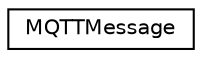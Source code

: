 digraph "Graphical Class Hierarchy"
{
  edge [fontname="Helvetica",fontsize="10",labelfontname="Helvetica",labelfontsize="10"];
  node [fontname="Helvetica",fontsize="10",shape=record];
  rankdir="LR";
  Node0 [label="MQTTMessage",height=0.2,width=0.4,color="black", fillcolor="white", style="filled",URL="$struct_m_q_t_t_message.html"];
}
